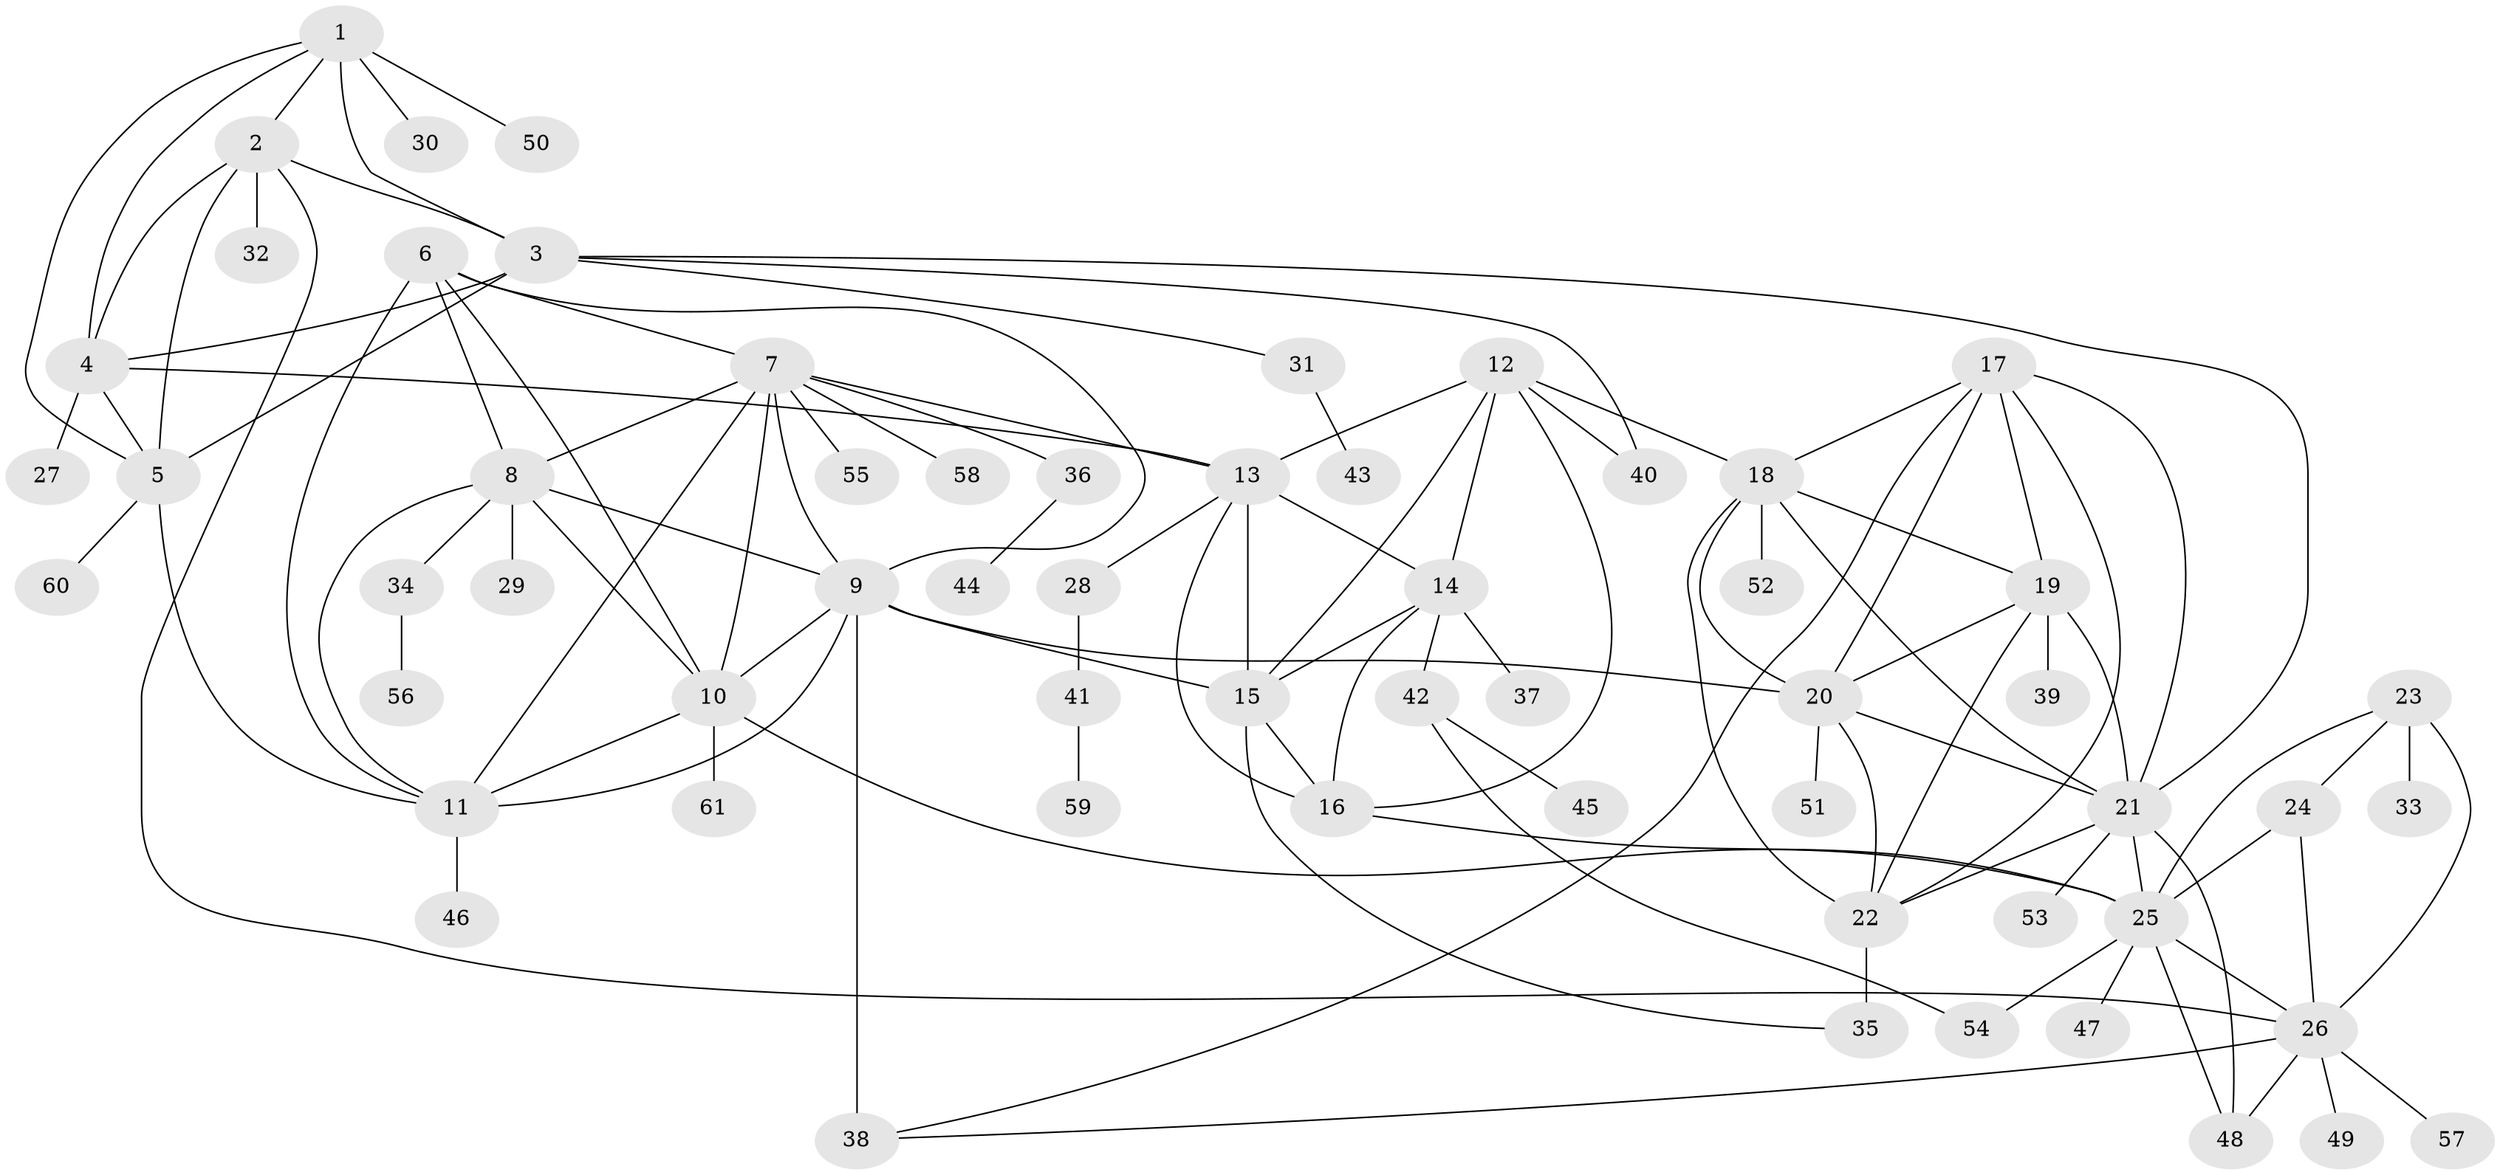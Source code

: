 // original degree distribution, {9: 0.03278688524590164, 12: 0.01639344262295082, 5: 0.01639344262295082, 8: 0.06557377049180328, 6: 0.040983606557377046, 10: 0.03278688524590164, 11: 0.02459016393442623, 7: 0.01639344262295082, 1: 0.5819672131147541, 3: 0.03278688524590164, 2: 0.13114754098360656, 4: 0.00819672131147541}
// Generated by graph-tools (version 1.1) at 2025/37/03/09/25 02:37:25]
// undirected, 61 vertices, 109 edges
graph export_dot {
graph [start="1"]
  node [color=gray90,style=filled];
  1;
  2;
  3;
  4;
  5;
  6;
  7;
  8;
  9;
  10;
  11;
  12;
  13;
  14;
  15;
  16;
  17;
  18;
  19;
  20;
  21;
  22;
  23;
  24;
  25;
  26;
  27;
  28;
  29;
  30;
  31;
  32;
  33;
  34;
  35;
  36;
  37;
  38;
  39;
  40;
  41;
  42;
  43;
  44;
  45;
  46;
  47;
  48;
  49;
  50;
  51;
  52;
  53;
  54;
  55;
  56;
  57;
  58;
  59;
  60;
  61;
  1 -- 2 [weight=1.0];
  1 -- 3 [weight=2.0];
  1 -- 4 [weight=1.0];
  1 -- 5 [weight=1.0];
  1 -- 30 [weight=1.0];
  1 -- 50 [weight=2.0];
  2 -- 3 [weight=2.0];
  2 -- 4 [weight=1.0];
  2 -- 5 [weight=1.0];
  2 -- 26 [weight=1.0];
  2 -- 32 [weight=5.0];
  3 -- 4 [weight=2.0];
  3 -- 5 [weight=2.0];
  3 -- 21 [weight=1.0];
  3 -- 31 [weight=1.0];
  3 -- 40 [weight=1.0];
  4 -- 5 [weight=1.0];
  4 -- 13 [weight=1.0];
  4 -- 27 [weight=2.0];
  5 -- 11 [weight=1.0];
  5 -- 60 [weight=1.0];
  6 -- 7 [weight=1.0];
  6 -- 8 [weight=1.0];
  6 -- 9 [weight=1.0];
  6 -- 10 [weight=1.0];
  6 -- 11 [weight=1.0];
  7 -- 8 [weight=1.0];
  7 -- 9 [weight=1.0];
  7 -- 10 [weight=1.0];
  7 -- 11 [weight=1.0];
  7 -- 13 [weight=1.0];
  7 -- 36 [weight=1.0];
  7 -- 55 [weight=1.0];
  7 -- 58 [weight=1.0];
  8 -- 9 [weight=1.0];
  8 -- 10 [weight=1.0];
  8 -- 11 [weight=1.0];
  8 -- 29 [weight=1.0];
  8 -- 34 [weight=1.0];
  9 -- 10 [weight=1.0];
  9 -- 11 [weight=1.0];
  9 -- 15 [weight=1.0];
  9 -- 20 [weight=1.0];
  9 -- 38 [weight=3.0];
  10 -- 11 [weight=1.0];
  10 -- 25 [weight=1.0];
  10 -- 61 [weight=1.0];
  11 -- 46 [weight=1.0];
  12 -- 13 [weight=2.0];
  12 -- 14 [weight=1.0];
  12 -- 15 [weight=1.0];
  12 -- 16 [weight=1.0];
  12 -- 18 [weight=1.0];
  12 -- 40 [weight=1.0];
  13 -- 14 [weight=2.0];
  13 -- 15 [weight=3.0];
  13 -- 16 [weight=2.0];
  13 -- 28 [weight=1.0];
  14 -- 15 [weight=1.0];
  14 -- 16 [weight=1.0];
  14 -- 37 [weight=1.0];
  14 -- 42 [weight=1.0];
  15 -- 16 [weight=1.0];
  15 -- 35 [weight=1.0];
  16 -- 25 [weight=1.0];
  17 -- 18 [weight=1.0];
  17 -- 19 [weight=1.0];
  17 -- 20 [weight=1.0];
  17 -- 21 [weight=1.0];
  17 -- 22 [weight=1.0];
  17 -- 38 [weight=1.0];
  18 -- 19 [weight=1.0];
  18 -- 20 [weight=1.0];
  18 -- 21 [weight=1.0];
  18 -- 22 [weight=1.0];
  18 -- 52 [weight=2.0];
  19 -- 20 [weight=1.0];
  19 -- 21 [weight=1.0];
  19 -- 22 [weight=1.0];
  19 -- 39 [weight=5.0];
  20 -- 21 [weight=1.0];
  20 -- 22 [weight=1.0];
  20 -- 51 [weight=1.0];
  21 -- 22 [weight=1.0];
  21 -- 25 [weight=1.0];
  21 -- 48 [weight=3.0];
  21 -- 53 [weight=1.0];
  22 -- 35 [weight=4.0];
  23 -- 24 [weight=1.0];
  23 -- 25 [weight=3.0];
  23 -- 26 [weight=1.0];
  23 -- 33 [weight=4.0];
  24 -- 25 [weight=3.0];
  24 -- 26 [weight=1.0];
  25 -- 26 [weight=3.0];
  25 -- 47 [weight=1.0];
  25 -- 48 [weight=1.0];
  25 -- 54 [weight=1.0];
  26 -- 38 [weight=1.0];
  26 -- 48 [weight=1.0];
  26 -- 49 [weight=1.0];
  26 -- 57 [weight=1.0];
  28 -- 41 [weight=1.0];
  31 -- 43 [weight=1.0];
  34 -- 56 [weight=1.0];
  36 -- 44 [weight=1.0];
  41 -- 59 [weight=1.0];
  42 -- 45 [weight=1.0];
  42 -- 54 [weight=1.0];
}
